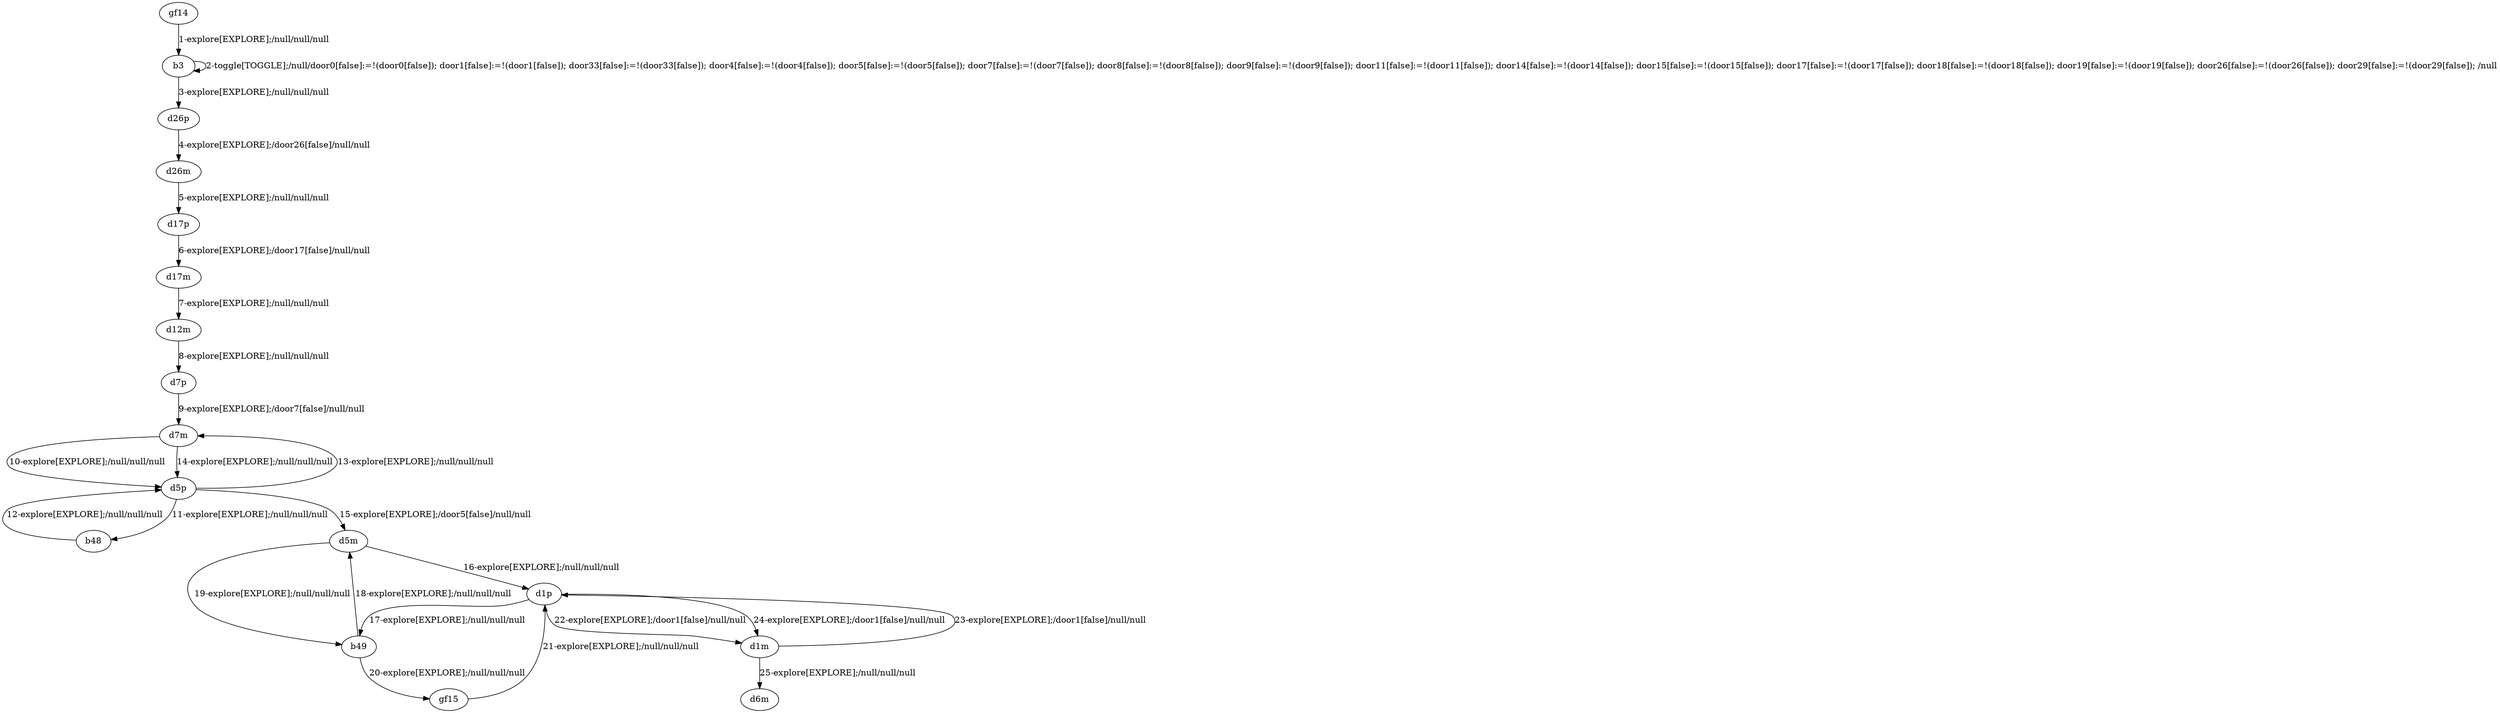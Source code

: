 # Total number of goals covered by this test: 2
# d1p --> b49
# b49 --> d5m

digraph g {
"gf14" -> "b3" [label = "1-explore[EXPLORE];/null/null/null"];
"b3" -> "b3" [label = "2-toggle[TOGGLE];/null/door0[false]:=!(door0[false]); door1[false]:=!(door1[false]); door33[false]:=!(door33[false]); door4[false]:=!(door4[false]); door5[false]:=!(door5[false]); door7[false]:=!(door7[false]); door8[false]:=!(door8[false]); door9[false]:=!(door9[false]); door11[false]:=!(door11[false]); door14[false]:=!(door14[false]); door15[false]:=!(door15[false]); door17[false]:=!(door17[false]); door18[false]:=!(door18[false]); door19[false]:=!(door19[false]); door26[false]:=!(door26[false]); door29[false]:=!(door29[false]); /null"];
"b3" -> "d26p" [label = "3-explore[EXPLORE];/null/null/null"];
"d26p" -> "d26m" [label = "4-explore[EXPLORE];/door26[false]/null/null"];
"d26m" -> "d17p" [label = "5-explore[EXPLORE];/null/null/null"];
"d17p" -> "d17m" [label = "6-explore[EXPLORE];/door17[false]/null/null"];
"d17m" -> "d12m" [label = "7-explore[EXPLORE];/null/null/null"];
"d12m" -> "d7p" [label = "8-explore[EXPLORE];/null/null/null"];
"d7p" -> "d7m" [label = "9-explore[EXPLORE];/door7[false]/null/null"];
"d7m" -> "d5p" [label = "10-explore[EXPLORE];/null/null/null"];
"d5p" -> "b48" [label = "11-explore[EXPLORE];/null/null/null"];
"b48" -> "d5p" [label = "12-explore[EXPLORE];/null/null/null"];
"d5p" -> "d7m" [label = "13-explore[EXPLORE];/null/null/null"];
"d7m" -> "d5p" [label = "14-explore[EXPLORE];/null/null/null"];
"d5p" -> "d5m" [label = "15-explore[EXPLORE];/door5[false]/null/null"];
"d5m" -> "d1p" [label = "16-explore[EXPLORE];/null/null/null"];
"d1p" -> "b49" [label = "17-explore[EXPLORE];/null/null/null"];
"b49" -> "d5m" [label = "18-explore[EXPLORE];/null/null/null"];
"d5m" -> "b49" [label = "19-explore[EXPLORE];/null/null/null"];
"b49" -> "gf15" [label = "20-explore[EXPLORE];/null/null/null"];
"gf15" -> "d1p" [label = "21-explore[EXPLORE];/null/null/null"];
"d1p" -> "d1m" [label = "22-explore[EXPLORE];/door1[false]/null/null"];
"d1m" -> "d1p" [label = "23-explore[EXPLORE];/door1[false]/null/null"];
"d1p" -> "d1m" [label = "24-explore[EXPLORE];/door1[false]/null/null"];
"d1m" -> "d6m" [label = "25-explore[EXPLORE];/null/null/null"];
}